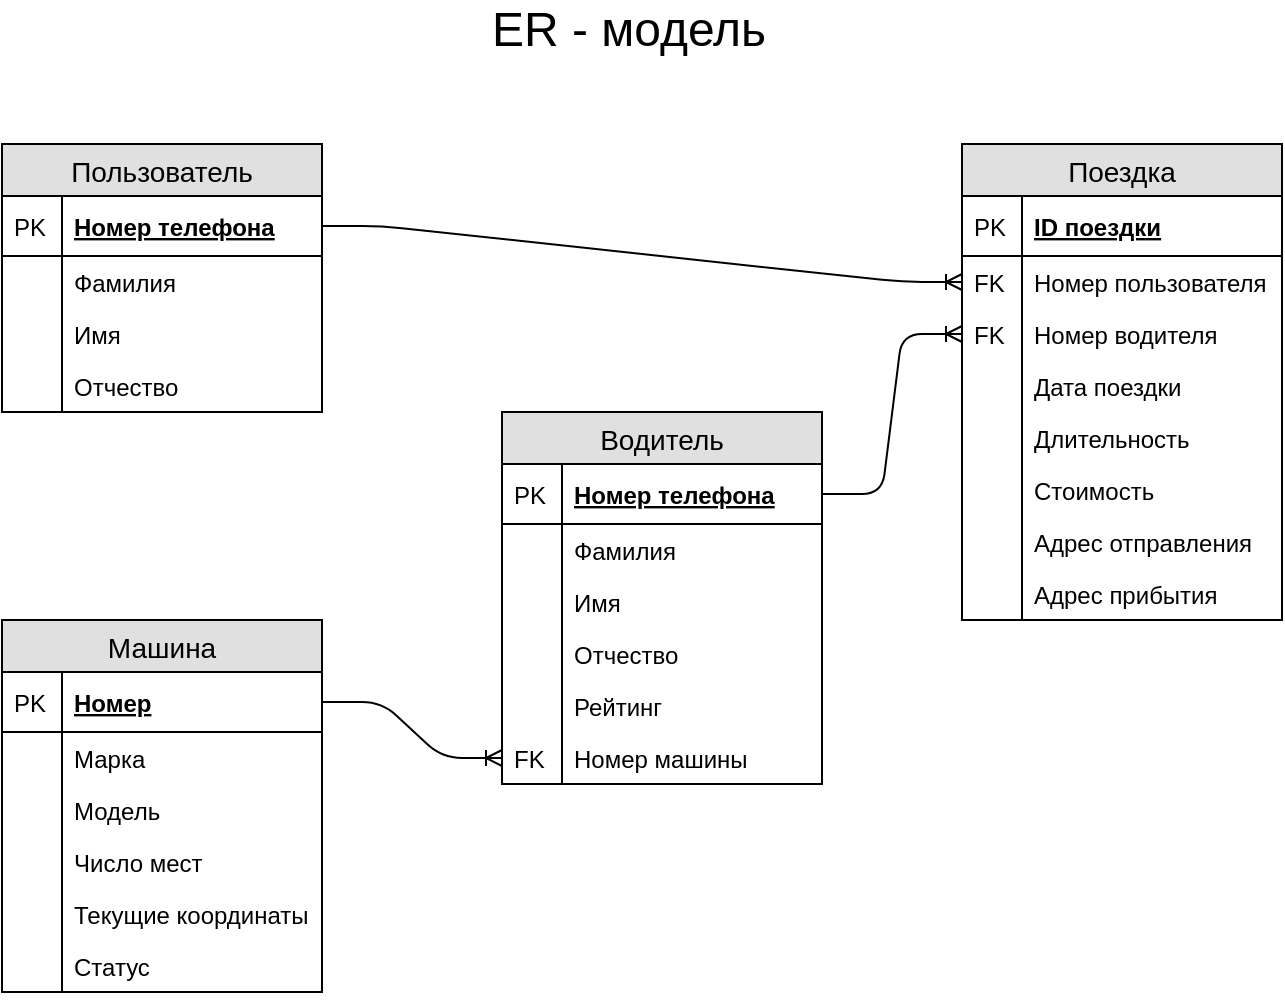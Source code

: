 <mxfile pages="1" version="11.2.9" type="device"><diagram id="2pzP-k6vwmW_36JHAura" name="Page-1"><mxGraphModel dx="1022" dy="418" grid="1" gridSize="10" guides="1" tooltips="1" connect="1" arrows="1" fold="1" page="1" pageScale="1" pageWidth="827" pageHeight="1169" math="0" shadow="0"><root><mxCell id="0"/><mxCell id="1" parent="0"/><mxCell id="gprLKUXx6EVPihSjwIoe-20" value="&lt;font style=&quot;font-size: 24px&quot;&gt;ER - модель&lt;/font&gt;" style="text;html=1;strokeColor=none;fillColor=none;align=center;verticalAlign=middle;whiteSpace=wrap;rounded=0;" parent="1" vertex="1"><mxGeometry x="310" y="20" width="227" height="20" as="geometry"/></mxCell><mxCell id="gprLKUXx6EVPihSjwIoe-21" value="Пользователь" style="swimlane;fontStyle=0;childLayout=stackLayout;horizontal=1;startSize=26;fillColor=#e0e0e0;horizontalStack=0;resizeParent=1;resizeParentMax=0;resizeLast=0;collapsible=1;marginBottom=0;swimlaneFillColor=#ffffff;align=center;fontSize=14;" parent="1" vertex="1"><mxGeometry x="110" y="87" width="160" height="134" as="geometry"/></mxCell><mxCell id="gprLKUXx6EVPihSjwIoe-22" value="Номер телефона" style="shape=partialRectangle;top=0;left=0;right=0;bottom=1;align=left;verticalAlign=middle;fillColor=none;spacingLeft=34;spacingRight=4;overflow=hidden;rotatable=0;points=[[0,0.5],[1,0.5]];portConstraint=eastwest;dropTarget=0;fontStyle=5;fontSize=12;" parent="gprLKUXx6EVPihSjwIoe-21" vertex="1"><mxGeometry y="26" width="160" height="30" as="geometry"/></mxCell><mxCell id="gprLKUXx6EVPihSjwIoe-23" value="PK" style="shape=partialRectangle;top=0;left=0;bottom=0;fillColor=none;align=left;verticalAlign=middle;spacingLeft=4;spacingRight=4;overflow=hidden;rotatable=0;points=[];portConstraint=eastwest;part=1;fontSize=12;" parent="gprLKUXx6EVPihSjwIoe-22" vertex="1" connectable="0"><mxGeometry width="30" height="30" as="geometry"/></mxCell><mxCell id="gprLKUXx6EVPihSjwIoe-24" value="Фамилия" style="shape=partialRectangle;top=0;left=0;right=0;bottom=0;align=left;verticalAlign=top;fillColor=none;spacingLeft=34;spacingRight=4;overflow=hidden;rotatable=0;points=[[0,0.5],[1,0.5]];portConstraint=eastwest;dropTarget=0;fontSize=12;" parent="gprLKUXx6EVPihSjwIoe-21" vertex="1"><mxGeometry y="56" width="160" height="26" as="geometry"/></mxCell><mxCell id="gprLKUXx6EVPihSjwIoe-25" value="" style="shape=partialRectangle;top=0;left=0;bottom=0;fillColor=none;align=left;verticalAlign=top;spacingLeft=4;spacingRight=4;overflow=hidden;rotatable=0;points=[];portConstraint=eastwest;part=1;fontSize=12;" parent="gprLKUXx6EVPihSjwIoe-24" vertex="1" connectable="0"><mxGeometry width="30" height="26" as="geometry"/></mxCell><mxCell id="gprLKUXx6EVPihSjwIoe-26" value="Имя" style="shape=partialRectangle;top=0;left=0;right=0;bottom=0;align=left;verticalAlign=top;fillColor=none;spacingLeft=34;spacingRight=4;overflow=hidden;rotatable=0;points=[[0,0.5],[1,0.5]];portConstraint=eastwest;dropTarget=0;fontSize=12;" parent="gprLKUXx6EVPihSjwIoe-21" vertex="1"><mxGeometry y="82" width="160" height="26" as="geometry"/></mxCell><mxCell id="gprLKUXx6EVPihSjwIoe-27" value="" style="shape=partialRectangle;top=0;left=0;bottom=0;fillColor=none;align=left;verticalAlign=top;spacingLeft=4;spacingRight=4;overflow=hidden;rotatable=0;points=[];portConstraint=eastwest;part=1;fontSize=12;" parent="gprLKUXx6EVPihSjwIoe-26" vertex="1" connectable="0"><mxGeometry width="30" height="26" as="geometry"/></mxCell><mxCell id="gprLKUXx6EVPihSjwIoe-28" value="Отчество" style="shape=partialRectangle;top=0;left=0;right=0;bottom=0;align=left;verticalAlign=top;fillColor=none;spacingLeft=34;spacingRight=4;overflow=hidden;rotatable=0;points=[[0,0.5],[1,0.5]];portConstraint=eastwest;dropTarget=0;fontSize=12;" parent="gprLKUXx6EVPihSjwIoe-21" vertex="1"><mxGeometry y="108" width="160" height="26" as="geometry"/></mxCell><mxCell id="gprLKUXx6EVPihSjwIoe-29" value="" style="shape=partialRectangle;top=0;left=0;bottom=0;fillColor=none;align=left;verticalAlign=top;spacingLeft=4;spacingRight=4;overflow=hidden;rotatable=0;points=[];portConstraint=eastwest;part=1;fontSize=12;" parent="gprLKUXx6EVPihSjwIoe-28" vertex="1" connectable="0"><mxGeometry width="30" height="26" as="geometry"/></mxCell><mxCell id="gprLKUXx6EVPihSjwIoe-63" value="Машина" style="swimlane;fontStyle=0;childLayout=stackLayout;horizontal=1;startSize=26;fillColor=#e0e0e0;horizontalStack=0;resizeParent=1;resizeParentMax=0;resizeLast=0;collapsible=1;marginBottom=0;swimlaneFillColor=#ffffff;align=center;fontSize=14;" parent="1" vertex="1"><mxGeometry x="110" y="325" width="160" height="186" as="geometry"/></mxCell><mxCell id="gprLKUXx6EVPihSjwIoe-64" value="Номер" style="shape=partialRectangle;top=0;left=0;right=0;bottom=1;align=left;verticalAlign=middle;fillColor=none;spacingLeft=34;spacingRight=4;overflow=hidden;rotatable=0;points=[[0,0.5],[1,0.5]];portConstraint=eastwest;dropTarget=0;fontStyle=5;fontSize=12;" parent="gprLKUXx6EVPihSjwIoe-63" vertex="1"><mxGeometry y="26" width="160" height="30" as="geometry"/></mxCell><mxCell id="gprLKUXx6EVPihSjwIoe-65" value="PK" style="shape=partialRectangle;top=0;left=0;bottom=0;fillColor=none;align=left;verticalAlign=middle;spacingLeft=4;spacingRight=4;overflow=hidden;rotatable=0;points=[];portConstraint=eastwest;part=1;fontSize=12;" parent="gprLKUXx6EVPihSjwIoe-64" vertex="1" connectable="0"><mxGeometry width="30" height="30" as="geometry"/></mxCell><mxCell id="gprLKUXx6EVPihSjwIoe-66" value="Марка" style="shape=partialRectangle;top=0;left=0;right=0;bottom=0;align=left;verticalAlign=top;fillColor=none;spacingLeft=34;spacingRight=4;overflow=hidden;rotatable=0;points=[[0,0.5],[1,0.5]];portConstraint=eastwest;dropTarget=0;fontSize=12;" parent="gprLKUXx6EVPihSjwIoe-63" vertex="1"><mxGeometry y="56" width="160" height="26" as="geometry"/></mxCell><mxCell id="gprLKUXx6EVPihSjwIoe-67" value="" style="shape=partialRectangle;top=0;left=0;bottom=0;fillColor=none;align=left;verticalAlign=top;spacingLeft=4;spacingRight=4;overflow=hidden;rotatable=0;points=[];portConstraint=eastwest;part=1;fontSize=12;" parent="gprLKUXx6EVPihSjwIoe-66" vertex="1" connectable="0"><mxGeometry width="30" height="26" as="geometry"/></mxCell><mxCell id="gprLKUXx6EVPihSjwIoe-68" value="Модель" style="shape=partialRectangle;top=0;left=0;right=0;bottom=0;align=left;verticalAlign=top;fillColor=none;spacingLeft=34;spacingRight=4;overflow=hidden;rotatable=0;points=[[0,0.5],[1,0.5]];portConstraint=eastwest;dropTarget=0;fontSize=12;" parent="gprLKUXx6EVPihSjwIoe-63" vertex="1"><mxGeometry y="82" width="160" height="26" as="geometry"/></mxCell><mxCell id="gprLKUXx6EVPihSjwIoe-69" value="" style="shape=partialRectangle;top=0;left=0;bottom=0;fillColor=none;align=left;verticalAlign=top;spacingLeft=4;spacingRight=4;overflow=hidden;rotatable=0;points=[];portConstraint=eastwest;part=1;fontSize=12;" parent="gprLKUXx6EVPihSjwIoe-68" vertex="1" connectable="0"><mxGeometry width="30" height="26" as="geometry"/></mxCell><mxCell id="gprLKUXx6EVPihSjwIoe-74" value="Число мест" style="shape=partialRectangle;top=0;left=0;right=0;bottom=0;align=left;verticalAlign=top;fillColor=none;spacingLeft=34;spacingRight=4;overflow=hidden;rotatable=0;points=[[0,0.5],[1,0.5]];portConstraint=eastwest;dropTarget=0;fontSize=12;" parent="gprLKUXx6EVPihSjwIoe-63" vertex="1"><mxGeometry y="108" width="160" height="26" as="geometry"/></mxCell><mxCell id="gprLKUXx6EVPihSjwIoe-75" value="" style="shape=partialRectangle;top=0;left=0;bottom=0;fillColor=none;align=left;verticalAlign=top;spacingLeft=4;spacingRight=4;overflow=hidden;rotatable=0;points=[];portConstraint=eastwest;part=1;fontSize=12;" parent="gprLKUXx6EVPihSjwIoe-74" vertex="1" connectable="0"><mxGeometry width="30" height="26" as="geometry"/></mxCell><mxCell id="gprLKUXx6EVPihSjwIoe-106" value="Текущие координаты" style="shape=partialRectangle;top=0;left=0;right=0;bottom=0;align=left;verticalAlign=top;fillColor=none;spacingLeft=34;spacingRight=4;overflow=hidden;rotatable=0;points=[[0,0.5],[1,0.5]];portConstraint=eastwest;dropTarget=0;fontSize=12;" parent="gprLKUXx6EVPihSjwIoe-63" vertex="1"><mxGeometry y="134" width="160" height="26" as="geometry"/></mxCell><mxCell id="gprLKUXx6EVPihSjwIoe-107" value="" style="shape=partialRectangle;top=0;left=0;bottom=0;fillColor=none;align=left;verticalAlign=top;spacingLeft=4;spacingRight=4;overflow=hidden;rotatable=0;points=[];portConstraint=eastwest;part=1;fontSize=12;" parent="gprLKUXx6EVPihSjwIoe-106" vertex="1" connectable="0"><mxGeometry width="30" height="26" as="geometry"/></mxCell><mxCell id="gprLKUXx6EVPihSjwIoe-108" value="Статус" style="shape=partialRectangle;top=0;left=0;right=0;bottom=0;align=left;verticalAlign=top;fillColor=none;spacingLeft=34;spacingRight=4;overflow=hidden;rotatable=0;points=[[0,0.5],[1,0.5]];portConstraint=eastwest;dropTarget=0;fontSize=12;" parent="gprLKUXx6EVPihSjwIoe-63" vertex="1"><mxGeometry y="160" width="160" height="26" as="geometry"/></mxCell><mxCell id="gprLKUXx6EVPihSjwIoe-109" value="" style="shape=partialRectangle;top=0;left=0;bottom=0;fillColor=none;align=left;verticalAlign=top;spacingLeft=4;spacingRight=4;overflow=hidden;rotatable=0;points=[];portConstraint=eastwest;part=1;fontSize=12;" parent="gprLKUXx6EVPihSjwIoe-108" vertex="1" connectable="0"><mxGeometry width="30" height="26" as="geometry"/></mxCell><mxCell id="gprLKUXx6EVPihSjwIoe-76" value="Поездка" style="swimlane;fontStyle=0;childLayout=stackLayout;horizontal=1;startSize=26;fillColor=#e0e0e0;horizontalStack=0;resizeParent=1;resizeParentMax=0;resizeLast=0;collapsible=1;marginBottom=0;swimlaneFillColor=#ffffff;align=center;fontSize=14;" parent="1" vertex="1"><mxGeometry x="590" y="87" width="160" height="238" as="geometry"/></mxCell><mxCell id="gprLKUXx6EVPihSjwIoe-77" value="ID поездки" style="shape=partialRectangle;top=0;left=0;right=0;bottom=1;align=left;verticalAlign=middle;fillColor=none;spacingLeft=34;spacingRight=4;overflow=hidden;rotatable=0;points=[[0,0.5],[1,0.5]];portConstraint=eastwest;dropTarget=0;fontStyle=5;fontSize=12;" parent="gprLKUXx6EVPihSjwIoe-76" vertex="1"><mxGeometry y="26" width="160" height="30" as="geometry"/></mxCell><mxCell id="gprLKUXx6EVPihSjwIoe-78" value="PK" style="shape=partialRectangle;top=0;left=0;bottom=0;fillColor=none;align=left;verticalAlign=middle;spacingLeft=4;spacingRight=4;overflow=hidden;rotatable=0;points=[];portConstraint=eastwest;part=1;fontSize=12;" parent="gprLKUXx6EVPihSjwIoe-77" vertex="1" connectable="0"><mxGeometry width="30" height="30" as="geometry"/></mxCell><mxCell id="gprLKUXx6EVPihSjwIoe-79" value="Номер пользователя" style="shape=partialRectangle;top=0;left=0;right=0;bottom=0;align=left;verticalAlign=top;fillColor=none;spacingLeft=34;spacingRight=4;overflow=hidden;rotatable=0;points=[[0,0.5],[1,0.5]];portConstraint=eastwest;dropTarget=0;fontSize=12;" parent="gprLKUXx6EVPihSjwIoe-76" vertex="1"><mxGeometry y="56" width="160" height="26" as="geometry"/></mxCell><mxCell id="gprLKUXx6EVPihSjwIoe-80" value="FK" style="shape=partialRectangle;top=0;left=0;bottom=0;fillColor=none;align=left;verticalAlign=top;spacingLeft=4;spacingRight=4;overflow=hidden;rotatable=0;points=[];portConstraint=eastwest;part=1;fontSize=12;" parent="gprLKUXx6EVPihSjwIoe-79" vertex="1" connectable="0"><mxGeometry width="30" height="26" as="geometry"/></mxCell><mxCell id="gprLKUXx6EVPihSjwIoe-81" value="Номер водителя&#xA;" style="shape=partialRectangle;top=0;left=0;right=0;bottom=0;align=left;verticalAlign=top;fillColor=none;spacingLeft=34;spacingRight=4;overflow=hidden;rotatable=0;points=[[0,0.5],[1,0.5]];portConstraint=eastwest;dropTarget=0;fontSize=12;" parent="gprLKUXx6EVPihSjwIoe-76" vertex="1"><mxGeometry y="82" width="160" height="26" as="geometry"/></mxCell><mxCell id="gprLKUXx6EVPihSjwIoe-82" value="FK" style="shape=partialRectangle;top=0;left=0;bottom=0;fillColor=none;align=left;verticalAlign=top;spacingLeft=4;spacingRight=4;overflow=hidden;rotatable=0;points=[];portConstraint=eastwest;part=1;fontSize=12;" parent="gprLKUXx6EVPihSjwIoe-81" vertex="1" connectable="0"><mxGeometry width="30" height="26" as="geometry"/></mxCell><mxCell id="gprLKUXx6EVPihSjwIoe-83" value="Дата поездки" style="shape=partialRectangle;top=0;left=0;right=0;bottom=0;align=left;verticalAlign=top;fillColor=none;spacingLeft=34;spacingRight=4;overflow=hidden;rotatable=0;points=[[0,0.5],[1,0.5]];portConstraint=eastwest;dropTarget=0;fontSize=12;" parent="gprLKUXx6EVPihSjwIoe-76" vertex="1"><mxGeometry y="108" width="160" height="26" as="geometry"/></mxCell><mxCell id="gprLKUXx6EVPihSjwIoe-84" value="" style="shape=partialRectangle;top=0;left=0;bottom=0;fillColor=none;align=left;verticalAlign=top;spacingLeft=4;spacingRight=4;overflow=hidden;rotatable=0;points=[];portConstraint=eastwest;part=1;fontSize=12;" parent="gprLKUXx6EVPihSjwIoe-83" vertex="1" connectable="0"><mxGeometry width="30" height="26" as="geometry"/></mxCell><mxCell id="gprLKUXx6EVPihSjwIoe-87" value="Длительность" style="shape=partialRectangle;top=0;left=0;right=0;bottom=0;align=left;verticalAlign=top;fillColor=none;spacingLeft=34;spacingRight=4;overflow=hidden;rotatable=0;points=[[0,0.5],[1,0.5]];portConstraint=eastwest;dropTarget=0;fontSize=12;" parent="gprLKUXx6EVPihSjwIoe-76" vertex="1"><mxGeometry y="134" width="160" height="26" as="geometry"/></mxCell><mxCell id="gprLKUXx6EVPihSjwIoe-88" value="" style="shape=partialRectangle;top=0;left=0;bottom=0;fillColor=none;align=left;verticalAlign=top;spacingLeft=4;spacingRight=4;overflow=hidden;rotatable=0;points=[];portConstraint=eastwest;part=1;fontSize=12;" parent="gprLKUXx6EVPihSjwIoe-87" vertex="1" connectable="0"><mxGeometry width="30" height="26" as="geometry"/></mxCell><mxCell id="gprLKUXx6EVPihSjwIoe-89" value="Стоимость" style="shape=partialRectangle;top=0;left=0;right=0;bottom=0;align=left;verticalAlign=top;fillColor=none;spacingLeft=34;spacingRight=4;overflow=hidden;rotatable=0;points=[[0,0.5],[1,0.5]];portConstraint=eastwest;dropTarget=0;fontSize=12;" parent="gprLKUXx6EVPihSjwIoe-76" vertex="1"><mxGeometry y="160" width="160" height="26" as="geometry"/></mxCell><mxCell id="gprLKUXx6EVPihSjwIoe-90" value="" style="shape=partialRectangle;top=0;left=0;bottom=0;fillColor=none;align=left;verticalAlign=top;spacingLeft=4;spacingRight=4;overflow=hidden;rotatable=0;points=[];portConstraint=eastwest;part=1;fontSize=12;" parent="gprLKUXx6EVPihSjwIoe-89" vertex="1" connectable="0"><mxGeometry width="30" height="26" as="geometry"/></mxCell><mxCell id="gprLKUXx6EVPihSjwIoe-91" value="Адрес отправления" style="shape=partialRectangle;top=0;left=0;right=0;bottom=0;align=left;verticalAlign=top;fillColor=none;spacingLeft=34;spacingRight=4;overflow=hidden;rotatable=0;points=[[0,0.5],[1,0.5]];portConstraint=eastwest;dropTarget=0;fontSize=12;" parent="gprLKUXx6EVPihSjwIoe-76" vertex="1"><mxGeometry y="186" width="160" height="26" as="geometry"/></mxCell><mxCell id="gprLKUXx6EVPihSjwIoe-92" value="" style="shape=partialRectangle;top=0;left=0;bottom=0;fillColor=none;align=left;verticalAlign=top;spacingLeft=4;spacingRight=4;overflow=hidden;rotatable=0;points=[];portConstraint=eastwest;part=1;fontSize=12;" parent="gprLKUXx6EVPihSjwIoe-91" vertex="1" connectable="0"><mxGeometry width="30" height="26" as="geometry"/></mxCell><mxCell id="gprLKUXx6EVPihSjwIoe-93" value="Адрес прибытия" style="shape=partialRectangle;top=0;left=0;right=0;bottom=0;align=left;verticalAlign=top;fillColor=none;spacingLeft=34;spacingRight=4;overflow=hidden;rotatable=0;points=[[0,0.5],[1,0.5]];portConstraint=eastwest;dropTarget=0;fontSize=12;" parent="gprLKUXx6EVPihSjwIoe-76" vertex="1"><mxGeometry y="212" width="160" height="26" as="geometry"/></mxCell><mxCell id="gprLKUXx6EVPihSjwIoe-94" value="" style="shape=partialRectangle;top=0;left=0;bottom=0;fillColor=none;align=left;verticalAlign=top;spacingLeft=4;spacingRight=4;overflow=hidden;rotatable=0;points=[];portConstraint=eastwest;part=1;fontSize=12;" parent="gprLKUXx6EVPihSjwIoe-93" vertex="1" connectable="0"><mxGeometry width="30" height="26" as="geometry"/></mxCell><mxCell id="gprLKUXx6EVPihSjwIoe-110" value="Водитель" style="swimlane;fontStyle=0;childLayout=stackLayout;horizontal=1;startSize=26;fillColor=#e0e0e0;horizontalStack=0;resizeParent=1;resizeParentMax=0;resizeLast=0;collapsible=1;marginBottom=0;swimlaneFillColor=#ffffff;align=center;fontSize=14;" parent="1" vertex="1"><mxGeometry x="360" y="221" width="160" height="186" as="geometry"/></mxCell><mxCell id="gprLKUXx6EVPihSjwIoe-111" value="Номер телефона" style="shape=partialRectangle;top=0;left=0;right=0;bottom=1;align=left;verticalAlign=middle;fillColor=none;spacingLeft=34;spacingRight=4;overflow=hidden;rotatable=0;points=[[0,0.5],[1,0.5]];portConstraint=eastwest;dropTarget=0;fontStyle=5;fontSize=12;" parent="gprLKUXx6EVPihSjwIoe-110" vertex="1"><mxGeometry y="26" width="160" height="30" as="geometry"/></mxCell><mxCell id="gprLKUXx6EVPihSjwIoe-112" value="PK" style="shape=partialRectangle;top=0;left=0;bottom=0;fillColor=none;align=left;verticalAlign=middle;spacingLeft=4;spacingRight=4;overflow=hidden;rotatable=0;points=[];portConstraint=eastwest;part=1;fontSize=12;" parent="gprLKUXx6EVPihSjwIoe-111" vertex="1" connectable="0"><mxGeometry width="30" height="30" as="geometry"/></mxCell><mxCell id="gprLKUXx6EVPihSjwIoe-113" value="Фамилия" style="shape=partialRectangle;top=0;left=0;right=0;bottom=0;align=left;verticalAlign=top;fillColor=none;spacingLeft=34;spacingRight=4;overflow=hidden;rotatable=0;points=[[0,0.5],[1,0.5]];portConstraint=eastwest;dropTarget=0;fontSize=12;" parent="gprLKUXx6EVPihSjwIoe-110" vertex="1"><mxGeometry y="56" width="160" height="26" as="geometry"/></mxCell><mxCell id="gprLKUXx6EVPihSjwIoe-114" value="" style="shape=partialRectangle;top=0;left=0;bottom=0;fillColor=none;align=left;verticalAlign=top;spacingLeft=4;spacingRight=4;overflow=hidden;rotatable=0;points=[];portConstraint=eastwest;part=1;fontSize=12;" parent="gprLKUXx6EVPihSjwIoe-113" vertex="1" connectable="0"><mxGeometry width="30" height="26" as="geometry"/></mxCell><mxCell id="gprLKUXx6EVPihSjwIoe-115" value="Имя" style="shape=partialRectangle;top=0;left=0;right=0;bottom=0;align=left;verticalAlign=top;fillColor=none;spacingLeft=34;spacingRight=4;overflow=hidden;rotatable=0;points=[[0,0.5],[1,0.5]];portConstraint=eastwest;dropTarget=0;fontSize=12;" parent="gprLKUXx6EVPihSjwIoe-110" vertex="1"><mxGeometry y="82" width="160" height="26" as="geometry"/></mxCell><mxCell id="gprLKUXx6EVPihSjwIoe-116" value="" style="shape=partialRectangle;top=0;left=0;bottom=0;fillColor=none;align=left;verticalAlign=top;spacingLeft=4;spacingRight=4;overflow=hidden;rotatable=0;points=[];portConstraint=eastwest;part=1;fontSize=12;" parent="gprLKUXx6EVPihSjwIoe-115" vertex="1" connectable="0"><mxGeometry width="30" height="26" as="geometry"/></mxCell><mxCell id="gprLKUXx6EVPihSjwIoe-117" value="Отчество" style="shape=partialRectangle;top=0;left=0;right=0;bottom=0;align=left;verticalAlign=top;fillColor=none;spacingLeft=34;spacingRight=4;overflow=hidden;rotatable=0;points=[[0,0.5],[1,0.5]];portConstraint=eastwest;dropTarget=0;fontSize=12;" parent="gprLKUXx6EVPihSjwIoe-110" vertex="1"><mxGeometry y="108" width="160" height="26" as="geometry"/></mxCell><mxCell id="gprLKUXx6EVPihSjwIoe-118" value="" style="shape=partialRectangle;top=0;left=0;bottom=0;fillColor=none;align=left;verticalAlign=top;spacingLeft=4;spacingRight=4;overflow=hidden;rotatable=0;points=[];portConstraint=eastwest;part=1;fontSize=12;" parent="gprLKUXx6EVPihSjwIoe-117" vertex="1" connectable="0"><mxGeometry width="30" height="26" as="geometry"/></mxCell><mxCell id="gprLKUXx6EVPihSjwIoe-121" value="Рейтинг" style="shape=partialRectangle;top=0;left=0;right=0;bottom=0;align=left;verticalAlign=top;fillColor=none;spacingLeft=34;spacingRight=4;overflow=hidden;rotatable=0;points=[[0,0.5],[1,0.5]];portConstraint=eastwest;dropTarget=0;fontSize=12;" parent="gprLKUXx6EVPihSjwIoe-110" vertex="1"><mxGeometry y="134" width="160" height="26" as="geometry"/></mxCell><mxCell id="gprLKUXx6EVPihSjwIoe-122" value="" style="shape=partialRectangle;top=0;left=0;bottom=0;fillColor=none;align=left;verticalAlign=top;spacingLeft=4;spacingRight=4;overflow=hidden;rotatable=0;points=[];portConstraint=eastwest;part=1;fontSize=12;" parent="gprLKUXx6EVPihSjwIoe-121" vertex="1" connectable="0"><mxGeometry width="30" height="26" as="geometry"/></mxCell><mxCell id="cn8BY5Cwh_W7-UlZiuD9-1" value="Номер машины" style="shape=partialRectangle;top=0;left=0;right=0;bottom=0;align=left;verticalAlign=top;fillColor=none;spacingLeft=34;spacingRight=4;overflow=hidden;rotatable=0;points=[[0,0.5],[1,0.5]];portConstraint=eastwest;dropTarget=0;fontSize=12;" vertex="1" parent="gprLKUXx6EVPihSjwIoe-110"><mxGeometry y="160" width="160" height="26" as="geometry"/></mxCell><mxCell id="cn8BY5Cwh_W7-UlZiuD9-2" value="FK" style="shape=partialRectangle;top=0;left=0;bottom=0;fillColor=none;align=left;verticalAlign=top;spacingLeft=4;spacingRight=4;overflow=hidden;rotatable=0;points=[];portConstraint=eastwest;part=1;fontSize=12;" vertex="1" connectable="0" parent="cn8BY5Cwh_W7-UlZiuD9-1"><mxGeometry width="30" height="26" as="geometry"/></mxCell><mxCell id="cn8BY5Cwh_W7-UlZiuD9-3" value="" style="edgeStyle=entityRelationEdgeStyle;fontSize=12;html=1;endArrow=ERoneToMany;entryX=0;entryY=0.5;entryDx=0;entryDy=0;exitX=1;exitY=0.5;exitDx=0;exitDy=0;" edge="1" parent="1" source="gprLKUXx6EVPihSjwIoe-22" target="gprLKUXx6EVPihSjwIoe-79"><mxGeometry width="100" height="100" relative="1" as="geometry"><mxPoint x="320" y="280" as="sourcePoint"/><mxPoint x="420" y="180" as="targetPoint"/></mxGeometry></mxCell><mxCell id="cn8BY5Cwh_W7-UlZiuD9-4" value="" style="edgeStyle=entityRelationEdgeStyle;fontSize=12;html=1;endArrow=ERoneToMany;entryX=0;entryY=0.5;entryDx=0;entryDy=0;exitX=1;exitY=0.5;exitDx=0;exitDy=0;" edge="1" parent="1" source="gprLKUXx6EVPihSjwIoe-111" target="gprLKUXx6EVPihSjwIoe-81"><mxGeometry width="100" height="100" relative="1" as="geometry"><mxPoint x="300" y="290" as="sourcePoint"/><mxPoint x="400" y="190" as="targetPoint"/></mxGeometry></mxCell><mxCell id="cn8BY5Cwh_W7-UlZiuD9-5" value="" style="edgeStyle=entityRelationEdgeStyle;fontSize=12;html=1;endArrow=ERoneToMany;entryX=0;entryY=0.5;entryDx=0;entryDy=0;exitX=1;exitY=0.5;exitDx=0;exitDy=0;" edge="1" parent="1" source="gprLKUXx6EVPihSjwIoe-64" target="cn8BY5Cwh_W7-UlZiuD9-1"><mxGeometry width="100" height="100" relative="1" as="geometry"><mxPoint x="520" y="470" as="sourcePoint"/><mxPoint x="620" y="370" as="targetPoint"/></mxGeometry></mxCell></root></mxGraphModel></diagram></mxfile>